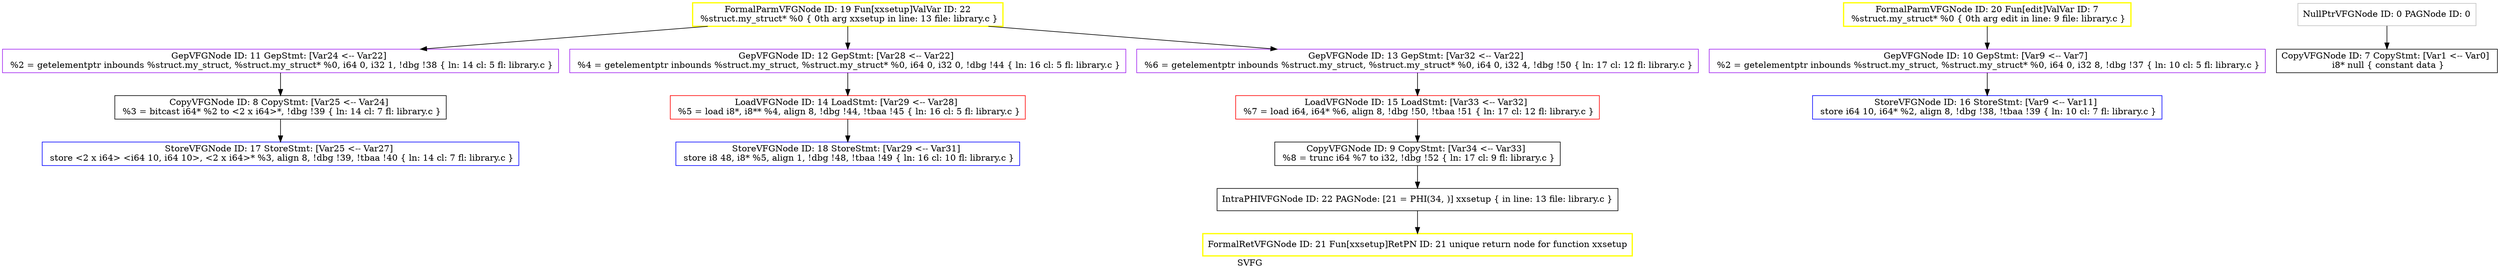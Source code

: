 digraph "SVFG" {
	label="SVFG";

	Node0x561e9cc8b590 [shape=record,color=black,label="{IntraPHIVFGNode ID: 22 PAGNode: [21 = PHI(34, )]    xxsetup \{ in line: 13 file: library.c \}}"];
	Node0x561e9cc8b590 -> Node0x561e9cc8b420[style=solid];
	Node0x561e9cc8b420 [shape=record,color=yellow,penwidth=2,label="{FormalRetVFGNode ID: 21 Fun[xxsetup]RetPN ID: 21 unique return node for function xxsetup}"];
	Node0x561e9cc8b280 [shape=record,color=yellow,penwidth=2,label="{FormalParmVFGNode ID: 20 Fun[edit]ValVar ID: 7\n %struct.my_struct* %0 \{ 0th arg edit in line: 9 file: library.c \}}"];
	Node0x561e9cc8b280 -> Node0x561e9cc8a180[style=solid];
	Node0x561e9cc8b0e0 [shape=record,color=yellow,penwidth=2,label="{FormalParmVFGNode ID: 19 Fun[xxsetup]ValVar ID: 22\n %struct.my_struct* %0 \{ 0th arg xxsetup in line: 13 file: library.c \}}"];
	Node0x561e9cc8b0e0 -> Node0x561e9cc8a350[style=solid];
	Node0x561e9cc8b0e0 -> Node0x561e9cc8a4b0[style=solid];
	Node0x561e9cc8b0e0 -> Node0x561e9cc8a610[style=solid];
	Node0x561e9cc8af60 [shape=record,color=blue,label="{StoreVFGNode ID: 18 StoreStmt: [Var29 \<-- Var31]  \n   store i8 48, i8* %5, align 1, !dbg !48, !tbaa !49 \{ ln: 16  cl: 10  fl: library.c \}}"];
	Node0x561e9cc8ae30 [shape=record,color=blue,label="{StoreVFGNode ID: 17 StoreStmt: [Var25 \<-- Var27]  \n   store \<2 x i64\> \<i64 10, i64 10\>, \<2 x i64\>* %3, align 8, !dbg !39, !tbaa !40 \{ ln: 14  cl: 7  fl: library.c \}}"];
	Node0x561e9cc8ad00 [shape=record,color=blue,label="{StoreVFGNode ID: 16 StoreStmt: [Var9 \<-- Var11]  \n   store i64 10, i64* %2, align 8, !dbg !38, !tbaa !39 \{ ln: 10  cl: 7  fl: library.c \}}"];
	Node0x561e9cc8aba0 [shape=record,color=red,label="{LoadVFGNode ID: 15 LoadStmt: [Var33 \<-- Var32]  \n   %7 = load i64, i64* %6, align 8, !dbg !50, !tbaa !51 \{ ln: 17  cl: 12  fl: library.c \}}"];
	Node0x561e9cc8aba0 -> Node0x561e9cc8a020[style=solid];
	Node0x561e9cc8a950 [shape=record,color=red,label="{LoadVFGNode ID: 14 LoadStmt: [Var29 \<-- Var28]  \n   %5 = load i8*, i8** %4, align 8, !dbg !44, !tbaa !45 \{ ln: 16  cl: 5  fl: library.c \}}"];
	Node0x561e9cc8a950 -> Node0x561e9cc8af60[style=solid];
	Node0x561e9cc8a610 [shape=record,color=purple,label="{GepVFGNode ID: 13 GepStmt: [Var32 \<-- Var22]  \n   %6 = getelementptr inbounds %struct.my_struct, %struct.my_struct* %0, i64 0, i32 4, !dbg !50 \{ ln: 17  cl: 12  fl: library.c \}}"];
	Node0x561e9cc8a610 -> Node0x561e9cc8aba0[style=solid];
	Node0x561e9cc88f60 [shape=record,color=grey,label="{NullPtrVFGNode ID: 0 PAGNode ID: 0\n}"];
	Node0x561e9cc88f60 -> Node0x561e9cc89c80[style=solid];
	Node0x561e9cc89c80 [shape=record,color=black,label="{CopyVFGNode ID: 7 CopyStmt: [Var1 \<-- Var0]  \n i8* null \{ constant data \}}"];
	Node0x561e9cc89de0 [shape=record,color=black,label="{CopyVFGNode ID: 8 CopyStmt: [Var25 \<-- Var24]  \n   %3 = bitcast i64* %2 to \<2 x i64\>*, !dbg !39 \{ ln: 14  cl: 7  fl: library.c \}}"];
	Node0x561e9cc89de0 -> Node0x561e9cc8ae30[style=solid];
	Node0x561e9cc8a020 [shape=record,color=black,label="{CopyVFGNode ID: 9 CopyStmt: [Var34 \<-- Var33]  \n   %8 = trunc i64 %7 to i32, !dbg !52 \{ ln: 17  cl: 9  fl: library.c \}}"];
	Node0x561e9cc8a020 -> Node0x561e9cc8b590[style=solid];
	Node0x561e9cc8a180 [shape=record,color=purple,label="{GepVFGNode ID: 10 GepStmt: [Var9 \<-- Var7]  \n   %2 = getelementptr inbounds %struct.my_struct, %struct.my_struct* %0, i64 0, i32 8, !dbg !37 \{ ln: 10  cl: 5  fl: library.c \}}"];
	Node0x561e9cc8a180 -> Node0x561e9cc8ad00[style=solid];
	Node0x561e9cc8a350 [shape=record,color=purple,label="{GepVFGNode ID: 11 GepStmt: [Var24 \<-- Var22]  \n   %2 = getelementptr inbounds %struct.my_struct, %struct.my_struct* %0, i64 0, i32 1, !dbg !38 \{ ln: 14  cl: 5  fl: library.c \}}"];
	Node0x561e9cc8a350 -> Node0x561e9cc89de0[style=solid];
	Node0x561e9cc8a4b0 [shape=record,color=purple,label="{GepVFGNode ID: 12 GepStmt: [Var28 \<-- Var22]  \n   %4 = getelementptr inbounds %struct.my_struct, %struct.my_struct* %0, i64 0, i32 0, !dbg !44 \{ ln: 16  cl: 5  fl: library.c \}}"];
	Node0x561e9cc8a4b0 -> Node0x561e9cc8a950[style=solid];
}
